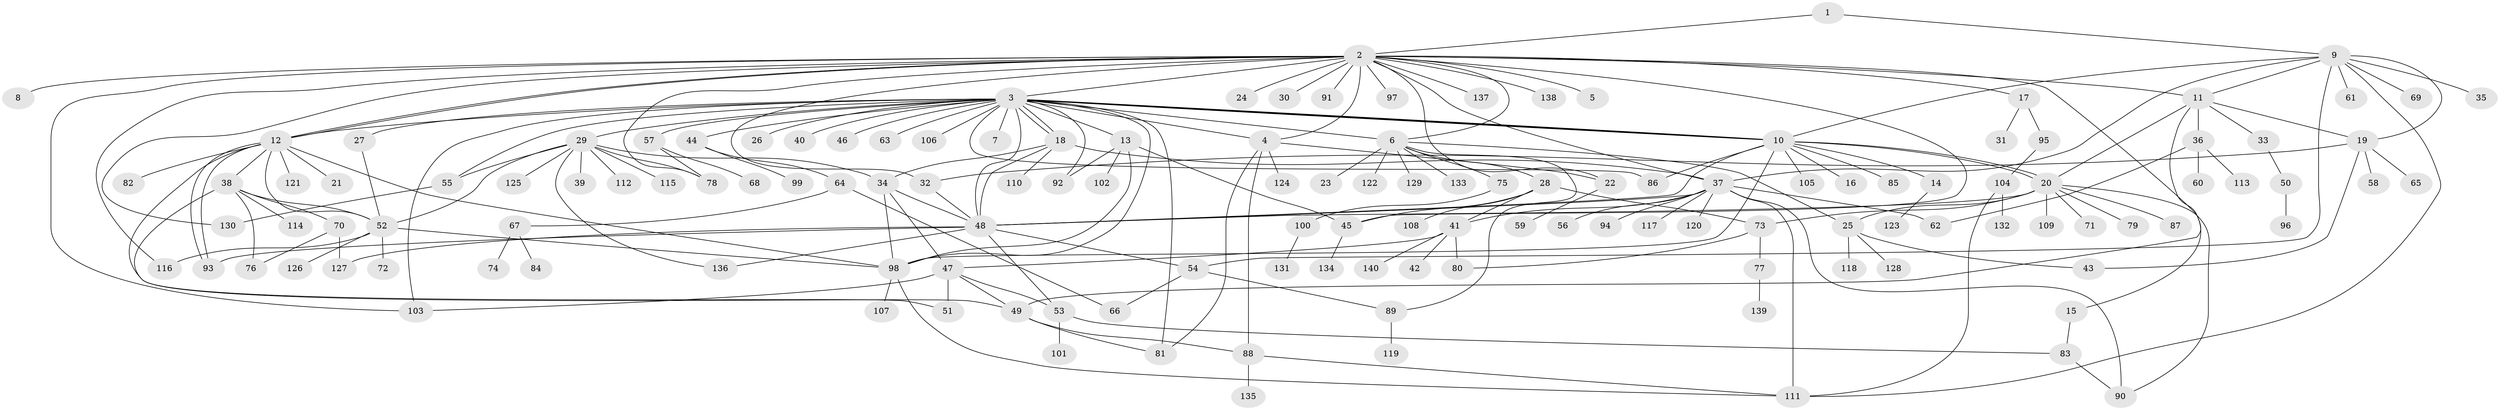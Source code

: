 // Generated by graph-tools (version 1.1) at 2025/25/03/09/25 03:25:55]
// undirected, 140 vertices, 211 edges
graph export_dot {
graph [start="1"]
  node [color=gray90,style=filled];
  1;
  2;
  3;
  4;
  5;
  6;
  7;
  8;
  9;
  10;
  11;
  12;
  13;
  14;
  15;
  16;
  17;
  18;
  19;
  20;
  21;
  22;
  23;
  24;
  25;
  26;
  27;
  28;
  29;
  30;
  31;
  32;
  33;
  34;
  35;
  36;
  37;
  38;
  39;
  40;
  41;
  42;
  43;
  44;
  45;
  46;
  47;
  48;
  49;
  50;
  51;
  52;
  53;
  54;
  55;
  56;
  57;
  58;
  59;
  60;
  61;
  62;
  63;
  64;
  65;
  66;
  67;
  68;
  69;
  70;
  71;
  72;
  73;
  74;
  75;
  76;
  77;
  78;
  79;
  80;
  81;
  82;
  83;
  84;
  85;
  86;
  87;
  88;
  89;
  90;
  91;
  92;
  93;
  94;
  95;
  96;
  97;
  98;
  99;
  100;
  101;
  102;
  103;
  104;
  105;
  106;
  107;
  108;
  109;
  110;
  111;
  112;
  113;
  114;
  115;
  116;
  117;
  118;
  119;
  120;
  121;
  122;
  123;
  124;
  125;
  126;
  127;
  128;
  129;
  130;
  131;
  132;
  133;
  134;
  135;
  136;
  137;
  138;
  139;
  140;
  1 -- 2;
  1 -- 9;
  2 -- 3;
  2 -- 4;
  2 -- 5;
  2 -- 6;
  2 -- 8;
  2 -- 11;
  2 -- 12;
  2 -- 12;
  2 -- 15;
  2 -- 17;
  2 -- 22;
  2 -- 24;
  2 -- 30;
  2 -- 32;
  2 -- 37;
  2 -- 45;
  2 -- 78;
  2 -- 91;
  2 -- 97;
  2 -- 103;
  2 -- 116;
  2 -- 130;
  2 -- 137;
  2 -- 138;
  3 -- 4;
  3 -- 6;
  3 -- 7;
  3 -- 10;
  3 -- 10;
  3 -- 10;
  3 -- 10;
  3 -- 12;
  3 -- 13;
  3 -- 18;
  3 -- 18;
  3 -- 26;
  3 -- 27;
  3 -- 29;
  3 -- 40;
  3 -- 44;
  3 -- 46;
  3 -- 48;
  3 -- 55;
  3 -- 57;
  3 -- 63;
  3 -- 81;
  3 -- 86;
  3 -- 92;
  3 -- 98;
  3 -- 103;
  3 -- 106;
  4 -- 22;
  4 -- 81;
  4 -- 88;
  4 -- 124;
  6 -- 23;
  6 -- 25;
  6 -- 28;
  6 -- 75;
  6 -- 89;
  6 -- 122;
  6 -- 129;
  6 -- 133;
  9 -- 10;
  9 -- 11;
  9 -- 19;
  9 -- 35;
  9 -- 37;
  9 -- 54;
  9 -- 61;
  9 -- 69;
  9 -- 111;
  10 -- 14;
  10 -- 16;
  10 -- 20;
  10 -- 20;
  10 -- 48;
  10 -- 85;
  10 -- 86;
  10 -- 98;
  10 -- 105;
  11 -- 19;
  11 -- 20;
  11 -- 33;
  11 -- 36;
  11 -- 49;
  12 -- 21;
  12 -- 38;
  12 -- 49;
  12 -- 52;
  12 -- 82;
  12 -- 93;
  12 -- 93;
  12 -- 98;
  12 -- 121;
  13 -- 45;
  13 -- 92;
  13 -- 98;
  13 -- 102;
  14 -- 123;
  15 -- 83;
  17 -- 31;
  17 -- 95;
  18 -- 34;
  18 -- 37;
  18 -- 48;
  18 -- 110;
  19 -- 32;
  19 -- 43;
  19 -- 58;
  19 -- 65;
  20 -- 25;
  20 -- 48;
  20 -- 71;
  20 -- 73;
  20 -- 79;
  20 -- 87;
  20 -- 90;
  20 -- 109;
  22 -- 59;
  25 -- 43;
  25 -- 118;
  25 -- 128;
  27 -- 52;
  28 -- 41;
  28 -- 45;
  28 -- 73;
  28 -- 108;
  29 -- 34;
  29 -- 39;
  29 -- 52;
  29 -- 55;
  29 -- 78;
  29 -- 112;
  29 -- 115;
  29 -- 125;
  29 -- 136;
  32 -- 48;
  33 -- 50;
  34 -- 47;
  34 -- 48;
  34 -- 98;
  36 -- 60;
  36 -- 62;
  36 -- 113;
  37 -- 41;
  37 -- 48;
  37 -- 56;
  37 -- 62;
  37 -- 90;
  37 -- 94;
  37 -- 111;
  37 -- 117;
  37 -- 120;
  38 -- 51;
  38 -- 52;
  38 -- 70;
  38 -- 76;
  38 -- 114;
  41 -- 42;
  41 -- 47;
  41 -- 80;
  41 -- 140;
  44 -- 64;
  44 -- 99;
  45 -- 134;
  47 -- 49;
  47 -- 51;
  47 -- 53;
  47 -- 103;
  48 -- 53;
  48 -- 54;
  48 -- 93;
  48 -- 127;
  48 -- 136;
  49 -- 81;
  49 -- 88;
  50 -- 96;
  52 -- 72;
  52 -- 98;
  52 -- 116;
  52 -- 126;
  53 -- 83;
  53 -- 101;
  54 -- 66;
  54 -- 89;
  55 -- 130;
  57 -- 68;
  57 -- 78;
  64 -- 66;
  64 -- 67;
  67 -- 74;
  67 -- 84;
  70 -- 76;
  70 -- 127;
  73 -- 77;
  73 -- 80;
  75 -- 100;
  77 -- 139;
  83 -- 90;
  88 -- 111;
  88 -- 135;
  89 -- 119;
  95 -- 104;
  98 -- 107;
  98 -- 111;
  100 -- 131;
  104 -- 111;
  104 -- 132;
}
